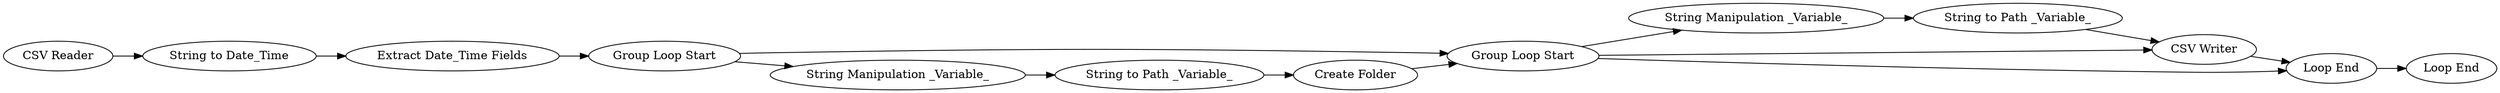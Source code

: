 digraph {
	"6105353406036599757_11" [label="Group Loop Start"]
	"6105353406036599757_8" [label="String Manipulation _Variable_"]
	"6105353406036599757_2" [label="String to Date_Time"]
	"6105353406036599757_13" [label="String to Path _Variable_"]
	"6105353406036599757_3" [label="Extract Date_Time Fields"]
	"6105353406036599757_14" [label="CSV Writer"]
	"6105353406036599757_15" [label="Loop End"]
	"6105353406036599757_9" [label="String to Path _Variable_"]
	"6105353406036599757_10" [label="Group Loop Start"]
	"6105353406036599757_5" [label="Create Folder"]
	"6105353406036599757_1" [label="CSV Reader"]
	"6105353406036599757_16" [label="Loop End"]
	"6105353406036599757_12" [label="String Manipulation _Variable_"]
	"6105353406036599757_2" -> "6105353406036599757_3"
	"6105353406036599757_15" -> "6105353406036599757_16"
	"6105353406036599757_10" -> "6105353406036599757_11"
	"6105353406036599757_13" -> "6105353406036599757_14"
	"6105353406036599757_10" -> "6105353406036599757_8"
	"6105353406036599757_12" -> "6105353406036599757_13"
	"6105353406036599757_1" -> "6105353406036599757_2"
	"6105353406036599757_14" -> "6105353406036599757_15"
	"6105353406036599757_11" -> "6105353406036599757_12"
	"6105353406036599757_8" -> "6105353406036599757_9"
	"6105353406036599757_11" -> "6105353406036599757_15"
	"6105353406036599757_5" -> "6105353406036599757_11"
	"6105353406036599757_9" -> "6105353406036599757_5"
	"6105353406036599757_11" -> "6105353406036599757_14"
	"6105353406036599757_3" -> "6105353406036599757_10"
	rankdir=LR
}
